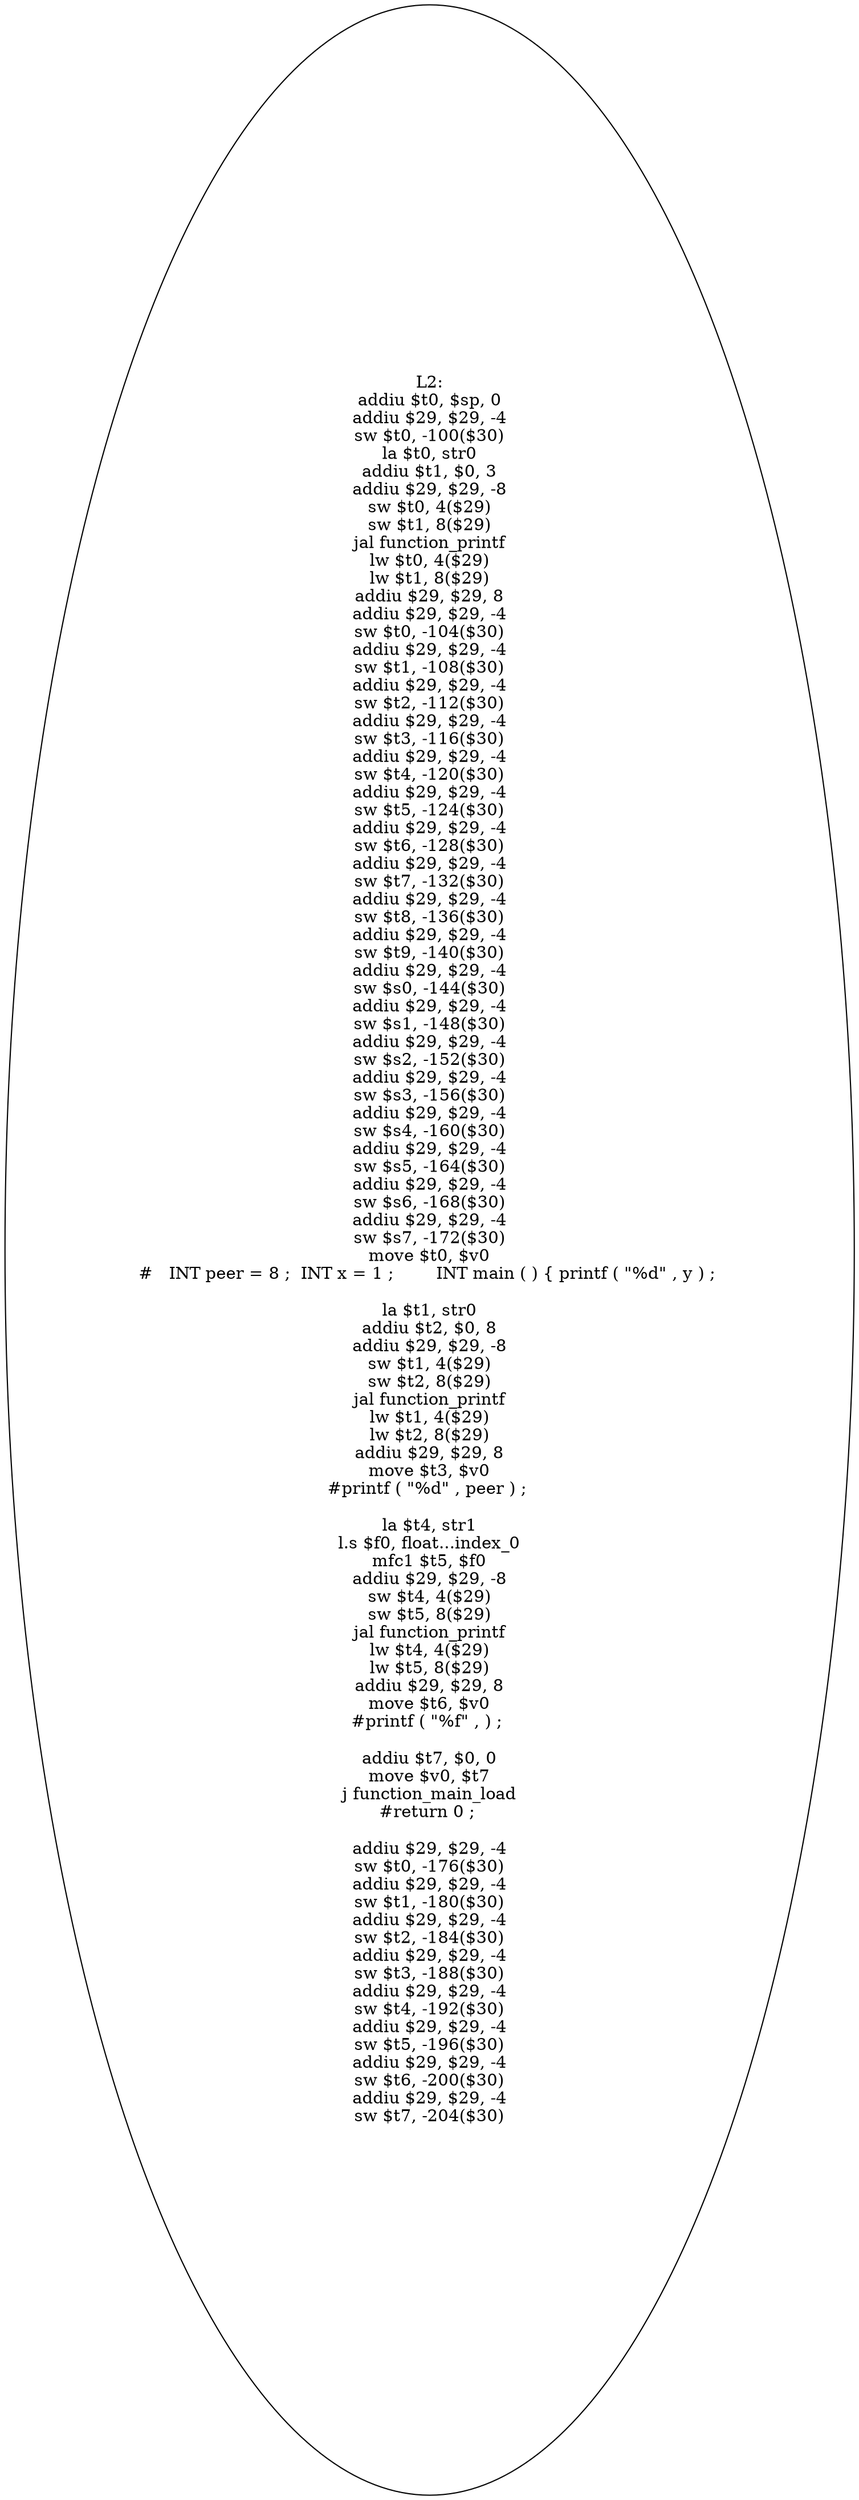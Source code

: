 digraph AST {
  "125702256627376" [label="L2:
addiu $t0, $sp, 0
addiu $29, $29, -4
sw $t0, -100($30)
la $t0, str0
addiu $t1, $0, 3
addiu $29, $29, -8
sw $t0, 4($29)
sw $t1, 8($29)
jal function_printf
lw $t0, 4($29)
lw $t1, 8($29)
addiu $29, $29, 8
addiu $29, $29, -4
sw $t0, -104($30)
addiu $29, $29, -4
sw $t1, -108($30)
addiu $29, $29, -4
sw $t2, -112($30)
addiu $29, $29, -4
sw $t3, -116($30)
addiu $29, $29, -4
sw $t4, -120($30)
addiu $29, $29, -4
sw $t5, -124($30)
addiu $29, $29, -4
sw $t6, -128($30)
addiu $29, $29, -4
sw $t7, -132($30)
addiu $29, $29, -4
sw $t8, -136($30)
addiu $29, $29, -4
sw $t9, -140($30)
addiu $29, $29, -4
sw $s0, -144($30)
addiu $29, $29, -4
sw $s1, -148($30)
addiu $29, $29, -4
sw $s2, -152($30)
addiu $29, $29, -4
sw $s3, -156($30)
addiu $29, $29, -4
sw $s4, -160($30)
addiu $29, $29, -4
sw $s5, -164($30)
addiu $29, $29, -4
sw $s6, -168($30)
addiu $29, $29, -4
sw $s7, -172($30)
move $t0, $v0
#   INT peer = 8 ;  INT x = 1 ;        INT main ( ) { printf ( \"%d\" , y ) ; 

la $t1, str0
addiu $t2, $0, 8
addiu $29, $29, -8
sw $t1, 4($29)
sw $t2, 8($29)
jal function_printf
lw $t1, 4($29)
lw $t2, 8($29)
addiu $29, $29, 8
move $t3, $v0
#printf ( \"%d\" , peer ) ; 

la $t4, str1
l.s $f0, float...index_0
mfc1 $t5, $f0
addiu $29, $29, -8
sw $t4, 4($29)
sw $t5, 8($29)
jal function_printf
lw $t4, 4($29)
lw $t5, 8($29)
addiu $29, $29, 8
move $t6, $v0
#printf ( \"%f\" , ) ; 

addiu $t7, $0, 0
move $v0, $t7
j function_main_load
#return 0 ; 

addiu $29, $29, -4
sw $t0, -176($30)
addiu $29, $29, -4
sw $t1, -180($30)
addiu $29, $29, -4
sw $t2, -184($30)
addiu $29, $29, -4
sw $t3, -188($30)
addiu $29, $29, -4
sw $t4, -192($30)
addiu $29, $29, -4
sw $t5, -196($30)
addiu $29, $29, -4
sw $t6, -200($30)
addiu $29, $29, -4
sw $t7, -204($30)
"];
}
